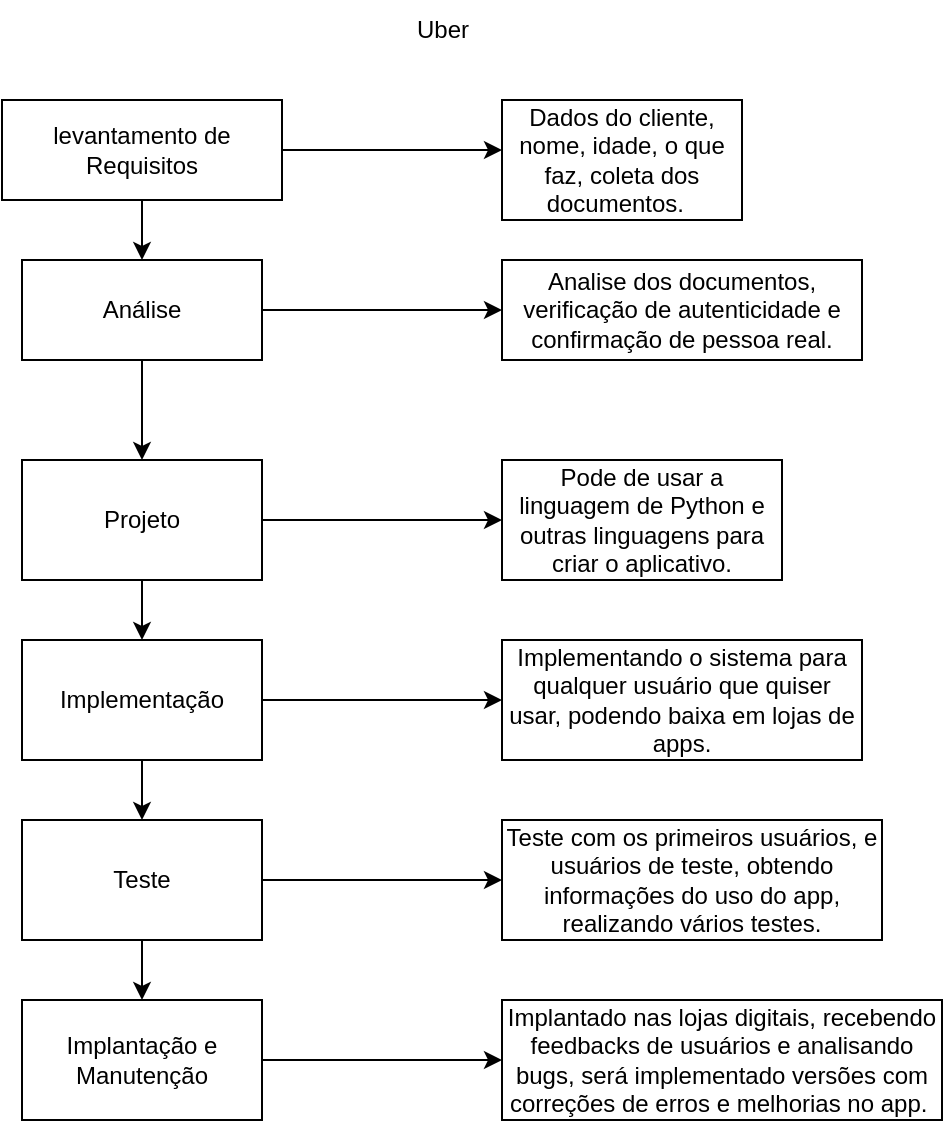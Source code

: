 <mxfile version="28.1.2">
  <diagram name="Página-1" id="4DaBVcXO8mkfEGo4cGtp">
    <mxGraphModel dx="1113" dy="1881" grid="1" gridSize="10" guides="1" tooltips="1" connect="1" arrows="1" fold="1" page="1" pageScale="1" pageWidth="827" pageHeight="1169" math="0" shadow="0">
      <root>
        <mxCell id="0" />
        <mxCell id="1" parent="0" />
        <mxCell id="gZGF9ABbxXFU1Q8gl9OU-7" style="edgeStyle=orthogonalEdgeStyle;rounded=0;orthogonalLoop=1;jettySize=auto;html=1;exitX=0.5;exitY=1;exitDx=0;exitDy=0;entryX=0.5;entryY=0;entryDx=0;entryDy=0;" edge="1" parent="1" source="gZGF9ABbxXFU1Q8gl9OU-1" target="gZGF9ABbxXFU1Q8gl9OU-3">
          <mxGeometry relative="1" as="geometry" />
        </mxCell>
        <mxCell id="gZGF9ABbxXFU1Q8gl9OU-15" style="edgeStyle=orthogonalEdgeStyle;rounded=0;orthogonalLoop=1;jettySize=auto;html=1;" edge="1" parent="1" source="gZGF9ABbxXFU1Q8gl9OU-1">
          <mxGeometry relative="1" as="geometry">
            <mxPoint x="400" y="65" as="targetPoint" />
          </mxGeometry>
        </mxCell>
        <mxCell id="gZGF9ABbxXFU1Q8gl9OU-1" value="levantamento de Requisitos" style="whiteSpace=wrap;html=1;" vertex="1" parent="1">
          <mxGeometry x="150" y="40" width="140" height="50" as="geometry" />
        </mxCell>
        <mxCell id="gZGF9ABbxXFU1Q8gl9OU-6" style="edgeStyle=orthogonalEdgeStyle;rounded=0;orthogonalLoop=1;jettySize=auto;html=1;exitX=0.5;exitY=1;exitDx=0;exitDy=0;entryX=0.5;entryY=0;entryDx=0;entryDy=0;" edge="1" parent="1" source="gZGF9ABbxXFU1Q8gl9OU-3" target="gZGF9ABbxXFU1Q8gl9OU-5">
          <mxGeometry relative="1" as="geometry" />
        </mxCell>
        <mxCell id="gZGF9ABbxXFU1Q8gl9OU-19" style="edgeStyle=orthogonalEdgeStyle;rounded=0;orthogonalLoop=1;jettySize=auto;html=1;exitX=1;exitY=0.5;exitDx=0;exitDy=0;entryX=0;entryY=0.5;entryDx=0;entryDy=0;" edge="1" parent="1" source="gZGF9ABbxXFU1Q8gl9OU-3" target="gZGF9ABbxXFU1Q8gl9OU-18">
          <mxGeometry relative="1" as="geometry" />
        </mxCell>
        <mxCell id="gZGF9ABbxXFU1Q8gl9OU-3" value="Análise" style="whiteSpace=wrap;html=1;" vertex="1" parent="1">
          <mxGeometry x="160" y="120" width="120" height="50" as="geometry" />
        </mxCell>
        <mxCell id="gZGF9ABbxXFU1Q8gl9OU-9" style="edgeStyle=orthogonalEdgeStyle;rounded=0;orthogonalLoop=1;jettySize=auto;html=1;exitX=0.5;exitY=1;exitDx=0;exitDy=0;entryX=0.5;entryY=0;entryDx=0;entryDy=0;" edge="1" parent="1" source="gZGF9ABbxXFU1Q8gl9OU-5" target="gZGF9ABbxXFU1Q8gl9OU-8">
          <mxGeometry relative="1" as="geometry" />
        </mxCell>
        <mxCell id="gZGF9ABbxXFU1Q8gl9OU-20" style="edgeStyle=orthogonalEdgeStyle;rounded=0;orthogonalLoop=1;jettySize=auto;html=1;" edge="1" parent="1" source="gZGF9ABbxXFU1Q8gl9OU-5">
          <mxGeometry relative="1" as="geometry">
            <mxPoint x="400" y="250" as="targetPoint" />
          </mxGeometry>
        </mxCell>
        <mxCell id="gZGF9ABbxXFU1Q8gl9OU-5" value="Projeto" style="whiteSpace=wrap;html=1;" vertex="1" parent="1">
          <mxGeometry x="160" y="220" width="120" height="60" as="geometry" />
        </mxCell>
        <mxCell id="gZGF9ABbxXFU1Q8gl9OU-12" value="" style="edgeStyle=orthogonalEdgeStyle;rounded=0;orthogonalLoop=1;jettySize=auto;html=1;" edge="1" parent="1" source="gZGF9ABbxXFU1Q8gl9OU-8" target="gZGF9ABbxXFU1Q8gl9OU-11">
          <mxGeometry relative="1" as="geometry" />
        </mxCell>
        <mxCell id="gZGF9ABbxXFU1Q8gl9OU-23" style="edgeStyle=orthogonalEdgeStyle;rounded=0;orthogonalLoop=1;jettySize=auto;html=1;exitX=1;exitY=0.5;exitDx=0;exitDy=0;entryX=0;entryY=0.5;entryDx=0;entryDy=0;" edge="1" parent="1" source="gZGF9ABbxXFU1Q8gl9OU-8" target="gZGF9ABbxXFU1Q8gl9OU-22">
          <mxGeometry relative="1" as="geometry" />
        </mxCell>
        <mxCell id="gZGF9ABbxXFU1Q8gl9OU-8" value="Implementação" style="whiteSpace=wrap;html=1;" vertex="1" parent="1">
          <mxGeometry x="160" y="310" width="120" height="60" as="geometry" />
        </mxCell>
        <mxCell id="gZGF9ABbxXFU1Q8gl9OU-14" style="edgeStyle=orthogonalEdgeStyle;rounded=0;orthogonalLoop=1;jettySize=auto;html=1;exitX=0.5;exitY=1;exitDx=0;exitDy=0;entryX=0.5;entryY=0;entryDx=0;entryDy=0;" edge="1" parent="1" source="gZGF9ABbxXFU1Q8gl9OU-11" target="gZGF9ABbxXFU1Q8gl9OU-13">
          <mxGeometry relative="1" as="geometry" />
        </mxCell>
        <mxCell id="gZGF9ABbxXFU1Q8gl9OU-26" style="edgeStyle=orthogonalEdgeStyle;rounded=0;orthogonalLoop=1;jettySize=auto;html=1;exitX=1;exitY=0.5;exitDx=0;exitDy=0;entryX=0;entryY=0.5;entryDx=0;entryDy=0;" edge="1" parent="1" source="gZGF9ABbxXFU1Q8gl9OU-11" target="gZGF9ABbxXFU1Q8gl9OU-24">
          <mxGeometry relative="1" as="geometry" />
        </mxCell>
        <mxCell id="gZGF9ABbxXFU1Q8gl9OU-11" value="Teste" style="whiteSpace=wrap;html=1;" vertex="1" parent="1">
          <mxGeometry x="160" y="400" width="120" height="60" as="geometry" />
        </mxCell>
        <mxCell id="gZGF9ABbxXFU1Q8gl9OU-29" value="" style="edgeStyle=orthogonalEdgeStyle;rounded=0;orthogonalLoop=1;jettySize=auto;html=1;" edge="1" parent="1" source="gZGF9ABbxXFU1Q8gl9OU-13" target="gZGF9ABbxXFU1Q8gl9OU-28">
          <mxGeometry relative="1" as="geometry" />
        </mxCell>
        <mxCell id="gZGF9ABbxXFU1Q8gl9OU-13" value="Implantação e Manutenção" style="whiteSpace=wrap;html=1;" vertex="1" parent="1">
          <mxGeometry x="160" y="490" width="120" height="60" as="geometry" />
        </mxCell>
        <mxCell id="gZGF9ABbxXFU1Q8gl9OU-16" value="Uber" style="text;html=1;align=center;verticalAlign=middle;resizable=0;points=[];autosize=1;strokeColor=none;fillColor=none;" vertex="1" parent="1">
          <mxGeometry x="345" y="-10" width="50" height="30" as="geometry" />
        </mxCell>
        <mxCell id="gZGF9ABbxXFU1Q8gl9OU-17" value="Dados do cliente, nome, idade, o que faz, coleta dos documentos.&amp;nbsp;&amp;nbsp;" style="whiteSpace=wrap;html=1;" vertex="1" parent="1">
          <mxGeometry x="400" y="40" width="120" height="60" as="geometry" />
        </mxCell>
        <mxCell id="gZGF9ABbxXFU1Q8gl9OU-18" value="Analise dos documentos, verificação de autenticidade e confirmação de pessoa real." style="whiteSpace=wrap;html=1;" vertex="1" parent="1">
          <mxGeometry x="400" y="120" width="180" height="50" as="geometry" />
        </mxCell>
        <mxCell id="gZGF9ABbxXFU1Q8gl9OU-21" value="Pode de usar a linguagem de Python e outras linguagens para criar o aplicativo." style="whiteSpace=wrap;html=1;" vertex="1" parent="1">
          <mxGeometry x="400" y="220" width="140" height="60" as="geometry" />
        </mxCell>
        <mxCell id="gZGF9ABbxXFU1Q8gl9OU-22" value="Implementando o sistema para qualquer usuário que quiser usar, podendo baixa em lojas de apps." style="whiteSpace=wrap;html=1;" vertex="1" parent="1">
          <mxGeometry x="400" y="310" width="180" height="60" as="geometry" />
        </mxCell>
        <mxCell id="gZGF9ABbxXFU1Q8gl9OU-24" value="Teste com os primeiros usuários, e usuários de teste, obtendo informações do uso do app, realizando vários testes." style="whiteSpace=wrap;html=1;" vertex="1" parent="1">
          <mxGeometry x="400" y="400" width="190" height="60" as="geometry" />
        </mxCell>
        <mxCell id="gZGF9ABbxXFU1Q8gl9OU-28" value="Implantado nas lojas digitais, recebendo feedbacks de usuários e analisando bugs, será implementado versões com correções de erros e melhorias no app.&amp;nbsp;" style="whiteSpace=wrap;html=1;" vertex="1" parent="1">
          <mxGeometry x="400" y="490" width="220" height="60" as="geometry" />
        </mxCell>
      </root>
    </mxGraphModel>
  </diagram>
</mxfile>
